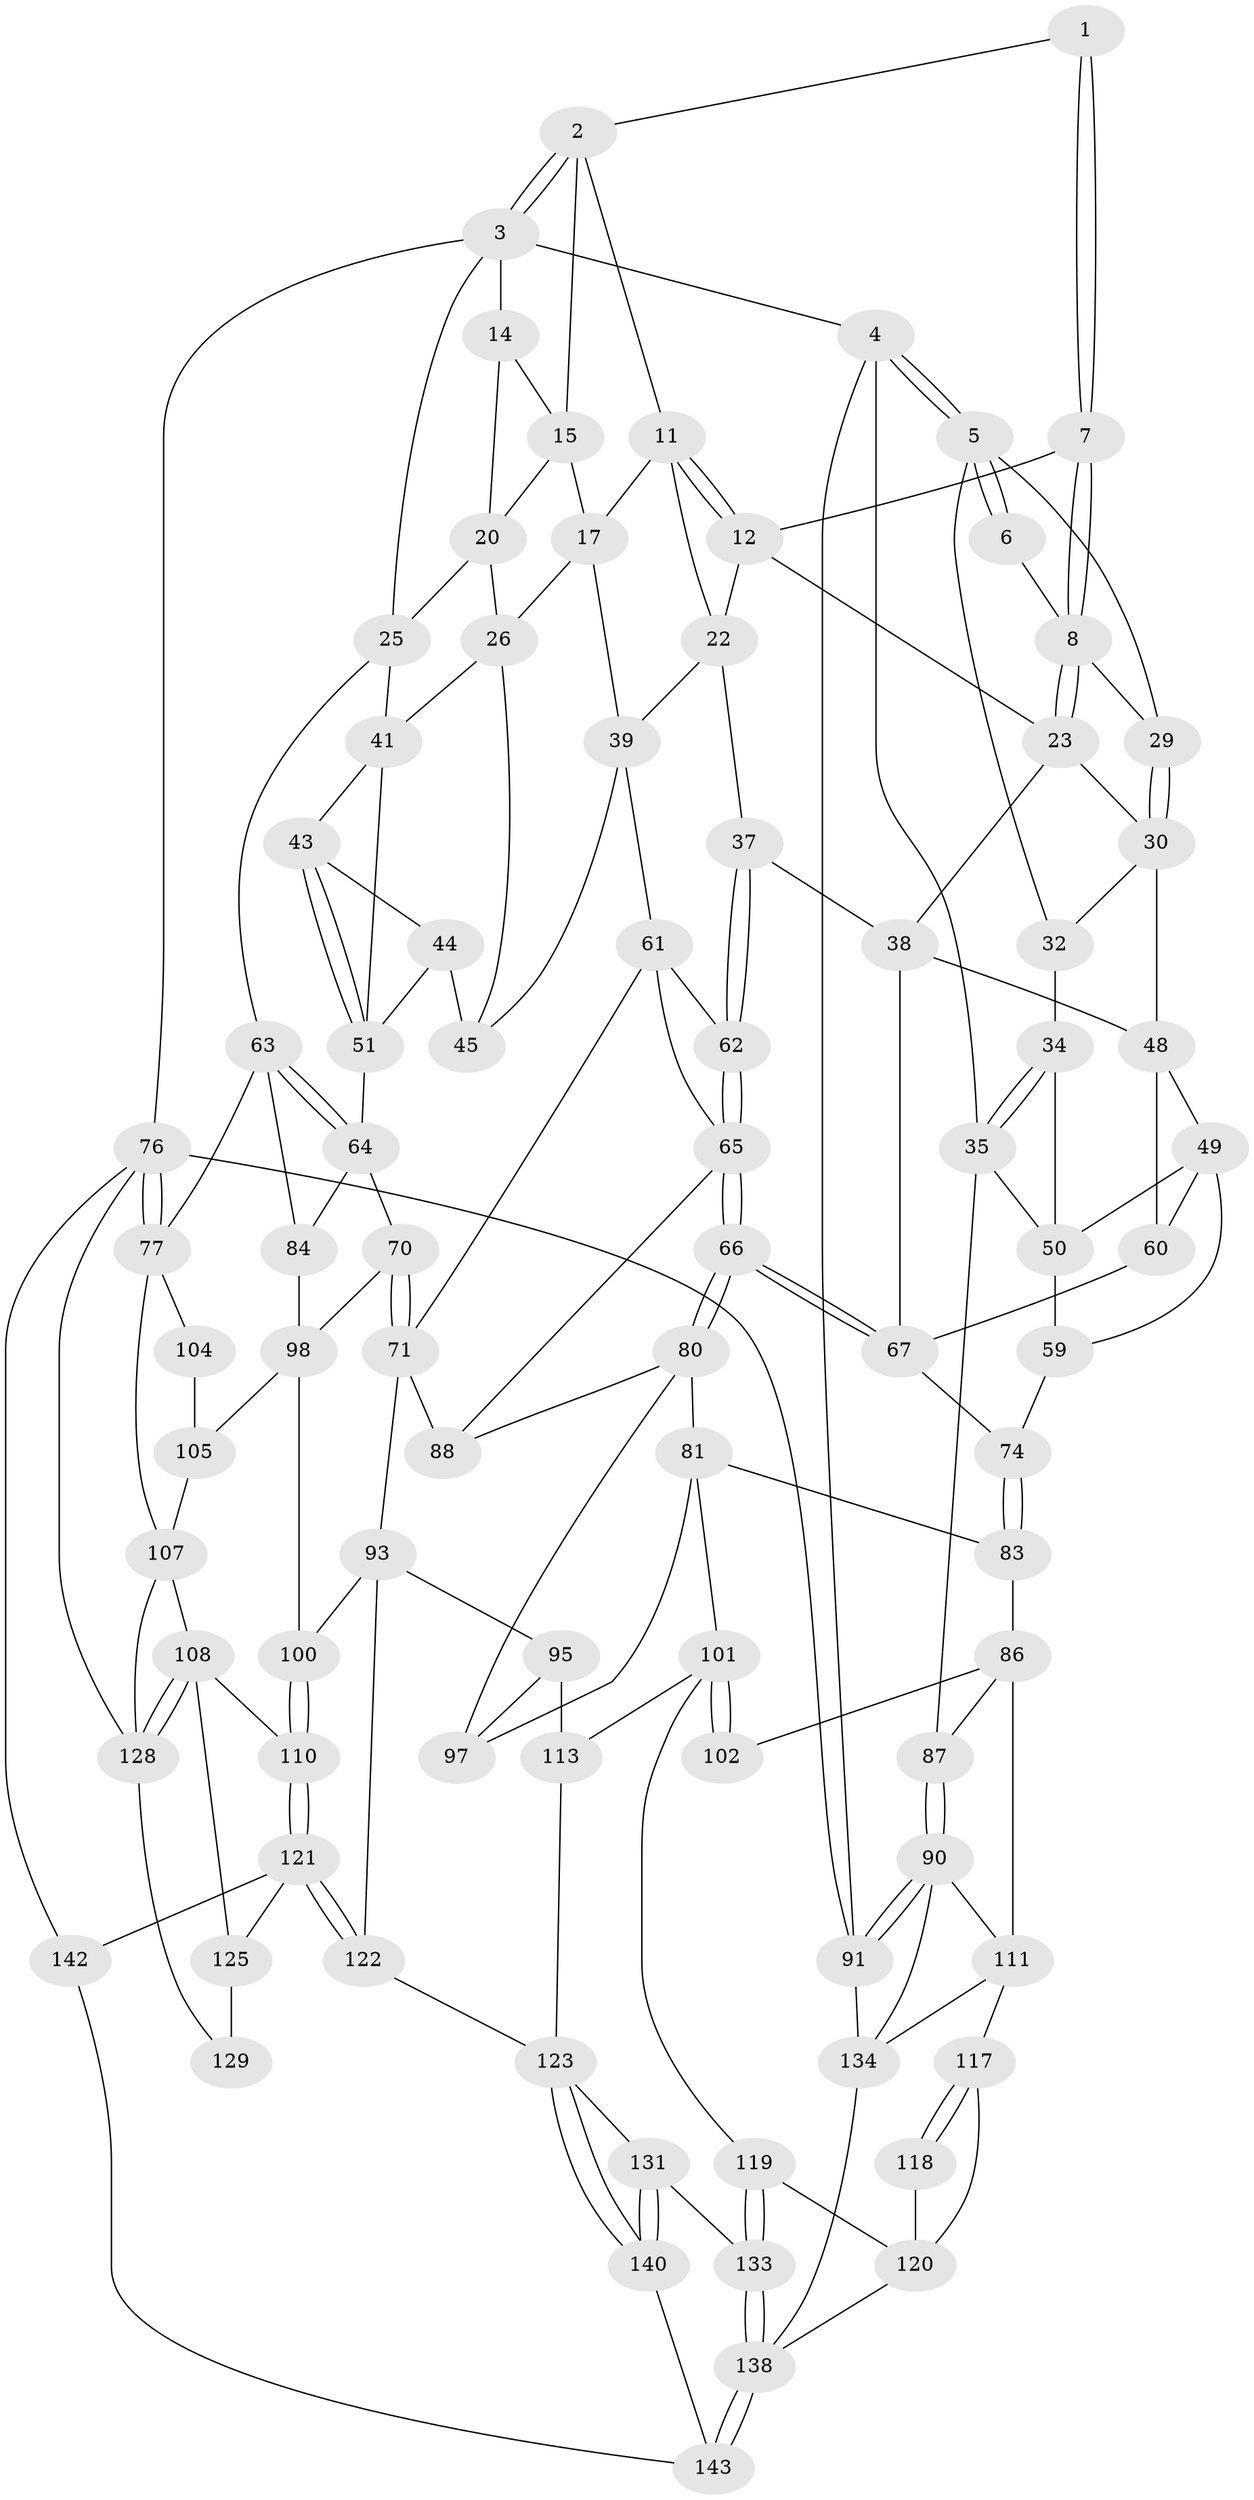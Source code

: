 // Generated by graph-tools (version 1.1) at 2025/52/02/27/25 19:52:40]
// undirected, 88 vertices, 186 edges
graph export_dot {
graph [start="1"]
  node [color=gray90,style=filled];
  1 [pos="+0.43903416200877304+0"];
  2 [pos="+0.7623840059303618+0",super="+10"];
  3 [pos="+1+0",super="+13"];
  4 [pos="+0+0"];
  5 [pos="+0+0",super="+28"];
  6 [pos="+0.3420539685789443+0"];
  7 [pos="+0.4673138788732458+0"];
  8 [pos="+0.36909677543839653+0.12795478732416063",super="+9"];
  11 [pos="+0.684676006368353+0.03608407492182458",super="+19"];
  12 [pos="+0.5178393659943417+0.029740281481895923",super="+21"];
  14 [pos="+0.8888635010299148+0.06313348351858979"];
  15 [pos="+0.7742655035655304+0",super="+16"];
  17 [pos="+0.7680001432774444+0.18972019954208125",super="+18"];
  20 [pos="+0.8968055622290207+0.11090295515130615",super="+24"];
  22 [pos="+0.5911317749610873+0.14456704596474407",super="+36"];
  23 [pos="+0.4163430426549819+0.209898781585914",super="+33"];
  25 [pos="+1+0",super="+40"];
  26 [pos="+0.9138907335484072+0.15172791711082118",super="+27"];
  29 [pos="+0.26368896597099833+0.11153386855151548"];
  30 [pos="+0.25305093296687464+0.23942894789487817",super="+31"];
  32 [pos="+0.15462007783815906+0.13668211876997466"];
  34 [pos="+0.13188091924963588+0.22920797955331942"];
  35 [pos="+0+0.14131868900177097",super="+53"];
  37 [pos="+0.48901578300698295+0.26076291444913213"];
  38 [pos="+0.4365211954580319+0.2614668928051082",super="+56"];
  39 [pos="+0.6800747347280671+0.24357242381131947",super="+47"];
  41 [pos="+1+0.2537829402370851",super="+42"];
  43 [pos="+0.9031881543832092+0.24889305247586938"];
  44 [pos="+0.8518105069805243+0.2643681756468704",super="+54"];
  45 [pos="+0.8127347036386838+0.23021235065087423",super="+46"];
  48 [pos="+0.24764763700798334+0.24362067114125302",super="+57"];
  49 [pos="+0.20634901237031578+0.27162282513895125",super="+58"];
  50 [pos="+0.1493809788324627+0.25556214408154426",super="+52"];
  51 [pos="+0.9323166983761523+0.2874481871293983",super="+55"];
  59 [pos="+0.14873334023880408+0.4593076165045025"];
  60 [pos="+0.23832892363490024+0.43330037299544877"];
  61 [pos="+0.7145733921024972+0.39733578287917115",super="+72"];
  62 [pos="+0.588714856969457+0.4045882840217619"];
  63 [pos="+1+0.4044092448054932",super="+79"];
  64 [pos="+0.9603336054515818+0.4152260006681648",super="+69"];
  65 [pos="+0.4806586170843724+0.5032705094772296",super="+73"];
  66 [pos="+0.4694180237384652+0.5045319082480946"];
  67 [pos="+0.40875319905832147+0.4630636182461832",super="+68"];
  70 [pos="+0.778751261500719+0.5686963464381787"];
  71 [pos="+0.7537340713227048+0.5509316235026752",super="+92"];
  74 [pos="+0.30797755589474907+0.5849794000264819",super="+75"];
  76 [pos="+1+1",super="+144"];
  77 [pos="+1+0.9431812279251304",super="+78"];
  80 [pos="+0.46671133370786183+0.5232233453095406",super="+89"];
  81 [pos="+0.41031428432697703+0.6580992754694031",super="+82"];
  83 [pos="+0.3103844010063207+0.6520049496368371",super="+85"];
  84 [pos="+1+0.6053559915679826"];
  86 [pos="+0.15312535617358836+0.6843645489833342",super="+103"];
  87 [pos="+0+0.48473722031710637"];
  88 [pos="+0.5693841324279408+0.648105935840486"];
  90 [pos="+0+0.7139000492827006",super="+112"];
  91 [pos="+0+1"];
  93 [pos="+0.624115861343375+0.7332455003999797",super="+94"];
  95 [pos="+0.5596035556935133+0.7342826454437603",super="+96"];
  97 [pos="+0.5302864622113811+0.709867513778438"];
  98 [pos="+0.900781724387261+0.6697516666235274",super="+99"];
  100 [pos="+0.796812353289651+0.6901383011244282"];
  101 [pos="+0.3438444808633874+0.724234752407489",super="+114"];
  102 [pos="+0.27802393388959995+0.7534829707768618"];
  104 [pos="+1+0.7626991910793467"];
  105 [pos="+0.9266872404438279+0.7036918683546394",super="+106"];
  107 [pos="+0.9190837677158167+0.8485874125485694",super="+130"];
  108 [pos="+0.9138739473085364+0.8476238494432409",super="+109"];
  110 [pos="+0.7932522859073962+0.7520268025776252"];
  111 [pos="+0.12204970221890028+0.801289466250663",super="+116"];
  113 [pos="+0.42004520237349274+0.8181066769906917",super="+115"];
  117 [pos="+0.21892569478041654+0.8653817735527437"];
  118 [pos="+0.26947931437640543+0.7991530756719836"];
  119 [pos="+0.3946052499963152+0.824337124868533"];
  120 [pos="+0.3084862649355353+0.8674854618494316",super="+136"];
  121 [pos="+0.6506116161096104+0.8646735355593906",super="+127"];
  122 [pos="+0.6497473070803765+0.8643928382980562"];
  123 [pos="+0.6167037826419218+0.8769689246761279",super="+124"];
  125 [pos="+0.8229648568690706+0.821764472459108",super="+126"];
  128 [pos="+0.8302303497206117+0.9359854609687401",super="+137"];
  129 [pos="+0.8163556216024659+0.9262032943671836"];
  131 [pos="+0.5060400396615492+0.9134157808314062",super="+132"];
  133 [pos="+0.4106285840654925+0.9262336625803996"];
  134 [pos="+0.09237652259977178+1",super="+135"];
  138 [pos="+0.29698470331307397+1",super="+139"];
  140 [pos="+0.5521933600360104+0.9907794072220037",super="+141"];
  142 [pos="+0.707573054333206+1"];
  143 [pos="+0.5202240104689684+1"];
  1 -- 2;
  1 -- 7;
  1 -- 7;
  2 -- 3;
  2 -- 3;
  2 -- 11;
  2 -- 15;
  3 -- 4;
  3 -- 76;
  3 -- 25;
  3 -- 14;
  4 -- 5;
  4 -- 5;
  4 -- 35;
  4 -- 91;
  5 -- 6;
  5 -- 6;
  5 -- 32;
  5 -- 29;
  6 -- 8;
  7 -- 8;
  7 -- 8;
  7 -- 12;
  8 -- 23;
  8 -- 23;
  8 -- 29;
  11 -- 12;
  11 -- 12;
  11 -- 22;
  11 -- 17;
  12 -- 22;
  12 -- 23;
  14 -- 15;
  14 -- 20;
  15 -- 17;
  15 -- 20;
  17 -- 26;
  17 -- 39;
  20 -- 25;
  20 -- 26;
  22 -- 37;
  22 -- 39;
  23 -- 38;
  23 -- 30;
  25 -- 63;
  25 -- 41;
  26 -- 41;
  26 -- 45;
  29 -- 30;
  29 -- 30;
  30 -- 32;
  30 -- 48;
  32 -- 34;
  34 -- 35;
  34 -- 35;
  34 -- 50;
  35 -- 87;
  35 -- 50;
  37 -- 38;
  37 -- 62;
  37 -- 62;
  38 -- 67;
  38 -- 48;
  39 -- 61;
  39 -- 45;
  41 -- 51;
  41 -- 43;
  43 -- 44;
  43 -- 51;
  43 -- 51;
  44 -- 45 [weight=2];
  44 -- 51;
  48 -- 49;
  48 -- 60;
  49 -- 50;
  49 -- 59;
  49 -- 60;
  50 -- 59;
  51 -- 64;
  59 -- 74;
  60 -- 67;
  61 -- 62;
  61 -- 65;
  61 -- 71;
  62 -- 65;
  62 -- 65;
  63 -- 64;
  63 -- 64;
  63 -- 84;
  63 -- 77;
  64 -- 84;
  64 -- 70;
  65 -- 66;
  65 -- 66;
  65 -- 88;
  66 -- 67;
  66 -- 67;
  66 -- 80;
  66 -- 80;
  67 -- 74;
  70 -- 71;
  70 -- 71;
  70 -- 98;
  71 -- 88;
  71 -- 93;
  74 -- 83 [weight=2];
  74 -- 83;
  76 -- 77;
  76 -- 77;
  76 -- 91;
  76 -- 128;
  76 -- 142;
  77 -- 107;
  77 -- 104;
  80 -- 81;
  80 -- 97;
  80 -- 88;
  81 -- 97;
  81 -- 83;
  81 -- 101;
  83 -- 86;
  84 -- 98;
  86 -- 87;
  86 -- 102;
  86 -- 111;
  87 -- 90;
  87 -- 90;
  90 -- 91;
  90 -- 91;
  90 -- 134;
  90 -- 111;
  91 -- 134;
  93 -- 100;
  93 -- 122;
  93 -- 95;
  95 -- 97;
  95 -- 113 [weight=2];
  98 -- 105;
  98 -- 100;
  100 -- 110;
  100 -- 110;
  101 -- 102;
  101 -- 102;
  101 -- 113;
  101 -- 119;
  104 -- 105 [weight=2];
  105 -- 107;
  107 -- 108;
  107 -- 128;
  108 -- 128;
  108 -- 128;
  108 -- 125;
  108 -- 110;
  110 -- 121;
  110 -- 121;
  111 -- 117;
  111 -- 134;
  113 -- 123;
  117 -- 118;
  117 -- 118;
  117 -- 120;
  118 -- 120;
  119 -- 120;
  119 -- 133;
  119 -- 133;
  120 -- 138;
  121 -- 122;
  121 -- 122;
  121 -- 125;
  121 -- 142;
  122 -- 123;
  123 -- 140;
  123 -- 140;
  123 -- 131;
  125 -- 129 [weight=2];
  128 -- 129;
  131 -- 140 [weight=2];
  131 -- 140;
  131 -- 133;
  133 -- 138;
  133 -- 138;
  134 -- 138;
  138 -- 143;
  138 -- 143;
  140 -- 143;
  142 -- 143;
}
